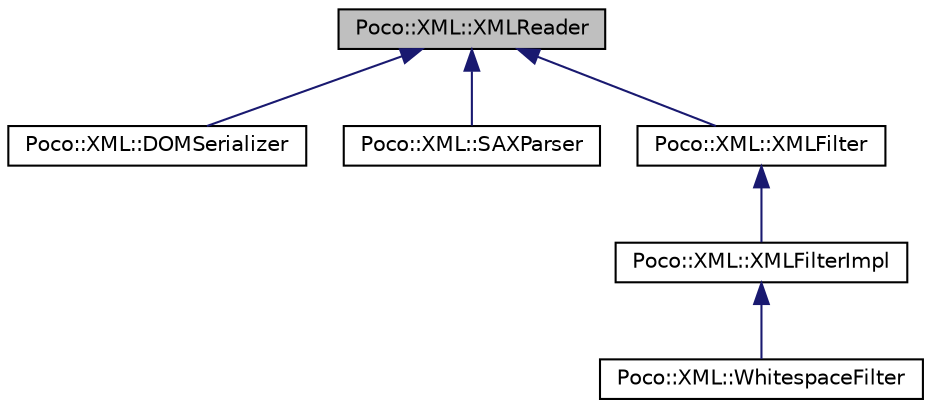 digraph "Poco::XML::XMLReader"
{
 // LATEX_PDF_SIZE
  edge [fontname="Helvetica",fontsize="10",labelfontname="Helvetica",labelfontsize="10"];
  node [fontname="Helvetica",fontsize="10",shape=record];
  Node1 [label="Poco::XML::XMLReader",height=0.2,width=0.4,color="black", fillcolor="grey75", style="filled", fontcolor="black",tooltip=" "];
  Node1 -> Node2 [dir="back",color="midnightblue",fontsize="10",style="solid",fontname="Helvetica"];
  Node2 [label="Poco::XML::DOMSerializer",height=0.2,width=0.4,color="black", fillcolor="white", style="filled",URL="$classPoco_1_1XML_1_1DOMSerializer.html",tooltip=" "];
  Node1 -> Node3 [dir="back",color="midnightblue",fontsize="10",style="solid",fontname="Helvetica"];
  Node3 [label="Poco::XML::SAXParser",height=0.2,width=0.4,color="black", fillcolor="white", style="filled",URL="$classPoco_1_1XML_1_1SAXParser.html",tooltip=" "];
  Node1 -> Node4 [dir="back",color="midnightblue",fontsize="10",style="solid",fontname="Helvetica"];
  Node4 [label="Poco::XML::XMLFilter",height=0.2,width=0.4,color="black", fillcolor="white", style="filled",URL="$classPoco_1_1XML_1_1XMLFilter.html",tooltip=" "];
  Node4 -> Node5 [dir="back",color="midnightblue",fontsize="10",style="solid",fontname="Helvetica"];
  Node5 [label="Poco::XML::XMLFilterImpl",height=0.2,width=0.4,color="black", fillcolor="white", style="filled",URL="$classPoco_1_1XML_1_1XMLFilterImpl.html",tooltip=" "];
  Node5 -> Node6 [dir="back",color="midnightblue",fontsize="10",style="solid",fontname="Helvetica"];
  Node6 [label="Poco::XML::WhitespaceFilter",height=0.2,width=0.4,color="black", fillcolor="white", style="filled",URL="$classPoco_1_1XML_1_1WhitespaceFilter.html",tooltip=" "];
}
